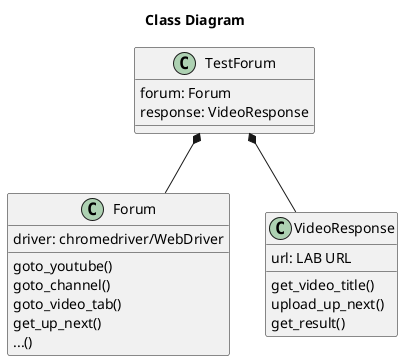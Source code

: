 @startuml
title Class Diagram
class Forum {
    driver: chromedriver/WebDriver
    goto_youtube()
    goto_channel()
    goto_video_tab()
    get_up_next()
    ...()
}

class VideoResponse {
    url: LAB URL
    get_video_title()
    upload_up_next()
    get_result()
}

class TestForum {
    forum: Forum
    response: VideoResponse
}

TestForum *-- Forum
TestForum *-- VideoResponse

@enduml